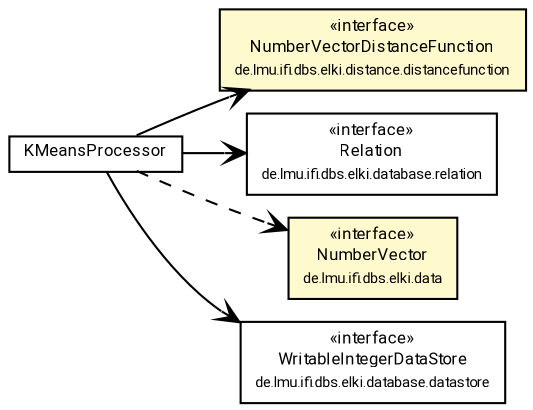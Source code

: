 #!/usr/local/bin/dot
#
# Class diagram 
# Generated by UMLGraph version R5_7_2-60-g0e99a6 (http://www.spinellis.gr/umlgraph/)
#

digraph G {
	graph [fontnames="svg"]
	edge [fontname="Roboto",fontsize=7,labelfontname="Roboto",labelfontsize=7,color="black"];
	node [fontname="Roboto",fontcolor="black",fontsize=8,shape=plaintext,margin=0,width=0,height=0];
	nodesep=0.15;
	ranksep=0.25;
	rankdir=LR;
	// de.lmu.ifi.dbs.elki.algorithm.clustering.kmeans.parallel.KMeansProcessor<V extends de.lmu.ifi.dbs.elki.data.NumberVector>
	c5736067 [label=<<table title="de.lmu.ifi.dbs.elki.algorithm.clustering.kmeans.parallel.KMeansProcessor" border="0" cellborder="1" cellspacing="0" cellpadding="2" href="KMeansProcessor.html" target="_parent">
		<tr><td><table border="0" cellspacing="0" cellpadding="1">
		<tr><td align="center" balign="center"> <font face="Roboto">KMeansProcessor</font> </td></tr>
		</table></td></tr>
		</table>>, URL="KMeansProcessor.html"];
	// de.lmu.ifi.dbs.elki.distance.distancefunction.NumberVectorDistanceFunction<O>
	c5736356 [label=<<table title="de.lmu.ifi.dbs.elki.distance.distancefunction.NumberVectorDistanceFunction" border="0" cellborder="1" cellspacing="0" cellpadding="2" bgcolor="LemonChiffon" href="../../../../distance/distancefunction/NumberVectorDistanceFunction.html" target="_parent">
		<tr><td><table border="0" cellspacing="0" cellpadding="1">
		<tr><td align="center" balign="center"> &#171;interface&#187; </td></tr>
		<tr><td align="center" balign="center"> <font face="Roboto">NumberVectorDistanceFunction</font> </td></tr>
		<tr><td align="center" balign="center"> <font face="Roboto" point-size="7.0">de.lmu.ifi.dbs.elki.distance.distancefunction</font> </td></tr>
		</table></td></tr>
		</table>>, URL="../../../../distance/distancefunction/NumberVectorDistanceFunction.html"];
	// de.lmu.ifi.dbs.elki.database.relation.Relation<O>
	c5736394 [label=<<table title="de.lmu.ifi.dbs.elki.database.relation.Relation" border="0" cellborder="1" cellspacing="0" cellpadding="2" href="../../../../database/relation/Relation.html" target="_parent">
		<tr><td><table border="0" cellspacing="0" cellpadding="1">
		<tr><td align="center" balign="center"> &#171;interface&#187; </td></tr>
		<tr><td align="center" balign="center"> <font face="Roboto">Relation</font> </td></tr>
		<tr><td align="center" balign="center"> <font face="Roboto" point-size="7.0">de.lmu.ifi.dbs.elki.database.relation</font> </td></tr>
		</table></td></tr>
		</table>>, URL="../../../../database/relation/Relation.html"];
	// de.lmu.ifi.dbs.elki.data.NumberVector
	c5736416 [label=<<table title="de.lmu.ifi.dbs.elki.data.NumberVector" border="0" cellborder="1" cellspacing="0" cellpadding="2" bgcolor="LemonChiffon" href="../../../../data/NumberVector.html" target="_parent">
		<tr><td><table border="0" cellspacing="0" cellpadding="1">
		<tr><td align="center" balign="center"> &#171;interface&#187; </td></tr>
		<tr><td align="center" balign="center"> <font face="Roboto">NumberVector</font> </td></tr>
		<tr><td align="center" balign="center"> <font face="Roboto" point-size="7.0">de.lmu.ifi.dbs.elki.data</font> </td></tr>
		</table></td></tr>
		</table>>, URL="../../../../data/NumberVector.html"];
	// de.lmu.ifi.dbs.elki.database.datastore.WritableIntegerDataStore
	c5736572 [label=<<table title="de.lmu.ifi.dbs.elki.database.datastore.WritableIntegerDataStore" border="0" cellborder="1" cellspacing="0" cellpadding="2" href="../../../../database/datastore/WritableIntegerDataStore.html" target="_parent">
		<tr><td><table border="0" cellspacing="0" cellpadding="1">
		<tr><td align="center" balign="center"> &#171;interface&#187; </td></tr>
		<tr><td align="center" balign="center"> <font face="Roboto">WritableIntegerDataStore</font> </td></tr>
		<tr><td align="center" balign="center"> <font face="Roboto" point-size="7.0">de.lmu.ifi.dbs.elki.database.datastore</font> </td></tr>
		</table></td></tr>
		</table>>, URL="../../../../database/datastore/WritableIntegerDataStore.html"];
	// de.lmu.ifi.dbs.elki.algorithm.clustering.kmeans.parallel.KMeansProcessor<V extends de.lmu.ifi.dbs.elki.data.NumberVector> navassoc de.lmu.ifi.dbs.elki.database.relation.Relation<O>
	c5736067 -> c5736394 [arrowhead=open,weight=1];
	// de.lmu.ifi.dbs.elki.algorithm.clustering.kmeans.parallel.KMeansProcessor<V extends de.lmu.ifi.dbs.elki.data.NumberVector> navassoc de.lmu.ifi.dbs.elki.distance.distancefunction.NumberVectorDistanceFunction<O>
	c5736067 -> c5736356 [arrowhead=open,weight=1];
	// de.lmu.ifi.dbs.elki.algorithm.clustering.kmeans.parallel.KMeansProcessor<V extends de.lmu.ifi.dbs.elki.data.NumberVector> navassoc de.lmu.ifi.dbs.elki.database.datastore.WritableIntegerDataStore
	c5736067 -> c5736572 [arrowhead=open,weight=1];
	// de.lmu.ifi.dbs.elki.algorithm.clustering.kmeans.parallel.KMeansProcessor<V extends de.lmu.ifi.dbs.elki.data.NumberVector> depend de.lmu.ifi.dbs.elki.data.NumberVector
	c5736067 -> c5736416 [arrowhead=open,style=dashed,weight=0];
}

